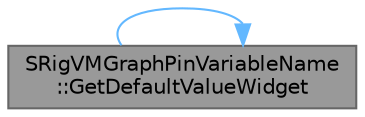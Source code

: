digraph "SRigVMGraphPinVariableName::GetDefaultValueWidget"
{
 // INTERACTIVE_SVG=YES
 // LATEX_PDF_SIZE
  bgcolor="transparent";
  edge [fontname=Helvetica,fontsize=10,labelfontname=Helvetica,labelfontsize=10];
  node [fontname=Helvetica,fontsize=10,shape=box,height=0.2,width=0.4];
  rankdir="LR";
  Node1 [id="Node000001",label="SRigVMGraphPinVariableName\l::GetDefaultValueWidget",height=0.2,width=0.4,color="gray40", fillcolor="grey60", style="filled", fontcolor="black",tooltip="Build the widget we should put into the 'default value' space, shown when nothing connected."];
  Node1 -> Node1 [id="edge1_Node000001_Node000001",color="steelblue1",style="solid",tooltip=" "];
}
